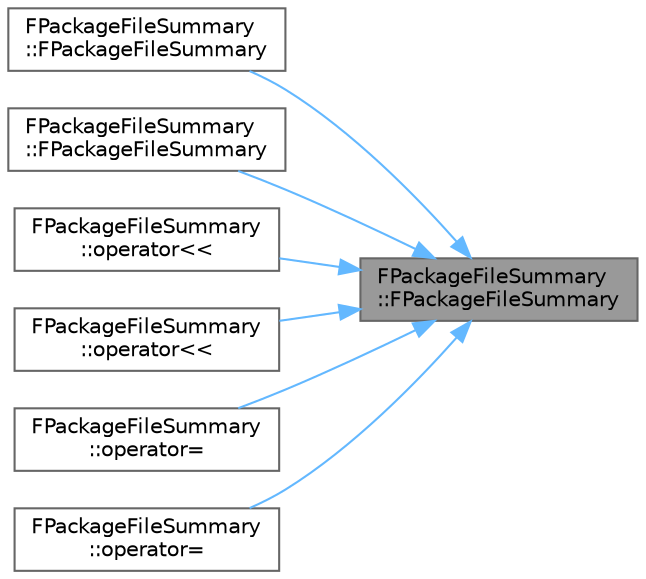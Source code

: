 digraph "FPackageFileSummary::FPackageFileSummary"
{
 // INTERACTIVE_SVG=YES
 // LATEX_PDF_SIZE
  bgcolor="transparent";
  edge [fontname=Helvetica,fontsize=10,labelfontname=Helvetica,labelfontsize=10];
  node [fontname=Helvetica,fontsize=10,shape=box,height=0.2,width=0.4];
  rankdir="RL";
  Node1 [id="Node000001",label="FPackageFileSummary\l::FPackageFileSummary",height=0.2,width=0.4,color="gray40", fillcolor="grey60", style="filled", fontcolor="black",tooltip="Constructor."];
  Node1 -> Node2 [id="edge1_Node000001_Node000002",dir="back",color="steelblue1",style="solid",tooltip=" "];
  Node2 [id="Node000002",label="FPackageFileSummary\l::FPackageFileSummary",height=0.2,width=0.4,color="grey40", fillcolor="white", style="filled",URL="$d7/db2/structFPackageFileSummary.html#a1171f01fa06c6911a9900bc7f8327e4e",tooltip=" "];
  Node1 -> Node3 [id="edge2_Node000001_Node000003",dir="back",color="steelblue1",style="solid",tooltip=" "];
  Node3 [id="Node000003",label="FPackageFileSummary\l::FPackageFileSummary",height=0.2,width=0.4,color="grey40", fillcolor="white", style="filled",URL="$d7/db2/structFPackageFileSummary.html#a55404e1bda1376963ce95264fdbd7199",tooltip=" "];
  Node1 -> Node4 [id="edge3_Node000001_Node000004",dir="back",color="steelblue1",style="solid",tooltip=" "];
  Node4 [id="Node000004",label="FPackageFileSummary\l::operator\<\<",height=0.2,width=0.4,color="grey40", fillcolor="white", style="filled",URL="$d7/db2/structFPackageFileSummary.html#aaed7f96fd55364e8ac89a79e3190fc6d",tooltip="I/O functions."];
  Node1 -> Node5 [id="edge4_Node000001_Node000005",dir="back",color="steelblue1",style="solid",tooltip=" "];
  Node5 [id="Node000005",label="FPackageFileSummary\l::operator\<\<",height=0.2,width=0.4,color="grey40", fillcolor="white", style="filled",URL="$d7/db2/structFPackageFileSummary.html#a4255392cb0fb95957c4c8c75a9191cac",tooltip=" "];
  Node1 -> Node6 [id="edge5_Node000001_Node000006",dir="back",color="steelblue1",style="solid",tooltip=" "];
  Node6 [id="Node000006",label="FPackageFileSummary\l::operator=",height=0.2,width=0.4,color="grey40", fillcolor="white", style="filled",URL="$d7/db2/structFPackageFileSummary.html#a5887dc67dd8b35973e3ee6f4f02d0452",tooltip=" "];
  Node1 -> Node7 [id="edge6_Node000001_Node000007",dir="back",color="steelblue1",style="solid",tooltip=" "];
  Node7 [id="Node000007",label="FPackageFileSummary\l::operator=",height=0.2,width=0.4,color="grey40", fillcolor="white", style="filled",URL="$d7/db2/structFPackageFileSummary.html#a2fbe23739cfc49008a85d17795907a03",tooltip=" "];
}
